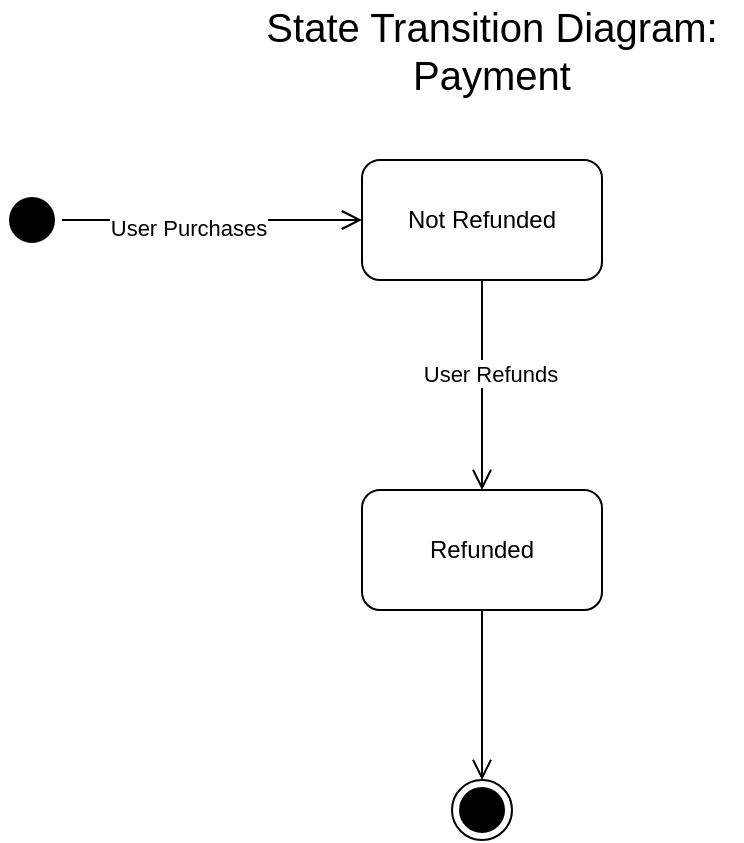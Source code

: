 <mxfile version="24.9.3">
  <diagram name="Page-1" id="DNe7bdjcsITiFmNubsdb">
    <mxGraphModel dx="984" dy="563" grid="1" gridSize="10" guides="1" tooltips="1" connect="1" arrows="1" fold="1" page="1" pageScale="1" pageWidth="1400" pageHeight="850" math="0" shadow="0">
      <root>
        <mxCell id="0" />
        <mxCell id="1" parent="0" />
        <mxCell id="rYqSU0_YD1WcTbU8GYVV-1" value="Not Refunded" style="rounded=1;whiteSpace=wrap;html=1;" parent="1" vertex="1">
          <mxGeometry x="320" y="80" width="120" height="60" as="geometry" />
        </mxCell>
        <mxCell id="rYqSU0_YD1WcTbU8GYVV-2" value="" style="ellipse;html=1;shape=startState;fillColor=#000000;strokeColor=#000000;" parent="1" vertex="1">
          <mxGeometry x="140" y="95" width="30" height="30" as="geometry" />
        </mxCell>
        <mxCell id="rYqSU0_YD1WcTbU8GYVV-3" value="" style="edgeStyle=orthogonalEdgeStyle;html=1;verticalAlign=bottom;endArrow=open;endSize=8;strokeColor=#000000;rounded=0;entryX=0;entryY=0.5;entryDx=0;entryDy=0;" parent="1" source="rYqSU0_YD1WcTbU8GYVV-2" target="rYqSU0_YD1WcTbU8GYVV-1" edge="1">
          <mxGeometry relative="1" as="geometry">
            <mxPoint x="205" y="170" as="targetPoint" />
            <Array as="points">
              <mxPoint x="260" y="110" />
              <mxPoint x="260" y="110" />
            </Array>
          </mxGeometry>
        </mxCell>
        <mxCell id="rYqSU0_YD1WcTbU8GYVV-29" value="User Purchases" style="edgeLabel;html=1;align=center;verticalAlign=middle;resizable=0;points=[];" parent="rYqSU0_YD1WcTbU8GYVV-3" vertex="1" connectable="0">
          <mxGeometry x="-0.164" y="-4" relative="1" as="geometry">
            <mxPoint as="offset" />
          </mxGeometry>
        </mxCell>
        <mxCell id="rYqSU0_YD1WcTbU8GYVV-5" value="Refunded" style="rounded=1;whiteSpace=wrap;html=1;" parent="1" vertex="1">
          <mxGeometry x="320" y="245" width="120" height="60" as="geometry" />
        </mxCell>
        <mxCell id="rYqSU0_YD1WcTbU8GYVV-17" value="" style="edgeStyle=orthogonalEdgeStyle;html=1;verticalAlign=bottom;endArrow=open;endSize=8;strokeColor=#000000;rounded=0;entryX=0.5;entryY=0;entryDx=0;entryDy=0;exitX=0.5;exitY=1;exitDx=0;exitDy=0;" parent="1" source="rYqSU0_YD1WcTbU8GYVV-1" target="rYqSU0_YD1WcTbU8GYVV-5" edge="1">
          <mxGeometry relative="1" as="geometry">
            <mxPoint x="330" y="120" as="targetPoint" />
            <mxPoint x="160" y="120" as="sourcePoint" />
            <Array as="points" />
          </mxGeometry>
        </mxCell>
        <mxCell id="rYqSU0_YD1WcTbU8GYVV-18" value="Text" style="edgeLabel;html=1;align=center;verticalAlign=middle;resizable=0;points=[];" parent="rYqSU0_YD1WcTbU8GYVV-17" vertex="1" connectable="0">
          <mxGeometry x="-0.129" y="1" relative="1" as="geometry">
            <mxPoint as="offset" />
          </mxGeometry>
        </mxCell>
        <mxCell id="rYqSU0_YD1WcTbU8GYVV-19" value="User Refunds" style="edgeLabel;html=1;align=center;verticalAlign=middle;resizable=0;points=[];" parent="rYqSU0_YD1WcTbU8GYVV-17" vertex="1" connectable="0">
          <mxGeometry x="-0.106" y="4" relative="1" as="geometry">
            <mxPoint as="offset" />
          </mxGeometry>
        </mxCell>
        <mxCell id="rYqSU0_YD1WcTbU8GYVV-26" value="" style="edgeStyle=orthogonalEdgeStyle;rounded=0;orthogonalLoop=1;jettySize=auto;html=1;endArrow=open;endFill=0;endSize=8;entryX=0.5;entryY=0;entryDx=0;entryDy=0;exitX=0.5;exitY=1;exitDx=0;exitDy=0;" parent="1" source="rYqSU0_YD1WcTbU8GYVV-5" target="rYqSU0_YD1WcTbU8GYVV-27" edge="1">
          <mxGeometry relative="1" as="geometry">
            <mxPoint x="440" y="465" as="targetPoint" />
            <mxPoint x="500" y="345" as="sourcePoint" />
          </mxGeometry>
        </mxCell>
        <mxCell id="rYqSU0_YD1WcTbU8GYVV-27" value="" style="ellipse;html=1;shape=endState;fillColor=#000000;strokeColor=#000000;" parent="1" vertex="1">
          <mxGeometry x="365" y="390" width="30" height="30" as="geometry" />
        </mxCell>
        <mxCell id="rYqSU0_YD1WcTbU8GYVV-28" value="&lt;font style=&quot;font-size: 20px;&quot;&gt;State Transition Diagram: Payment&lt;/font&gt;" style="text;html=1;align=center;verticalAlign=middle;whiteSpace=wrap;rounded=0;" parent="1" vertex="1">
          <mxGeometry x="260" width="250" height="50" as="geometry" />
        </mxCell>
      </root>
    </mxGraphModel>
  </diagram>
</mxfile>
